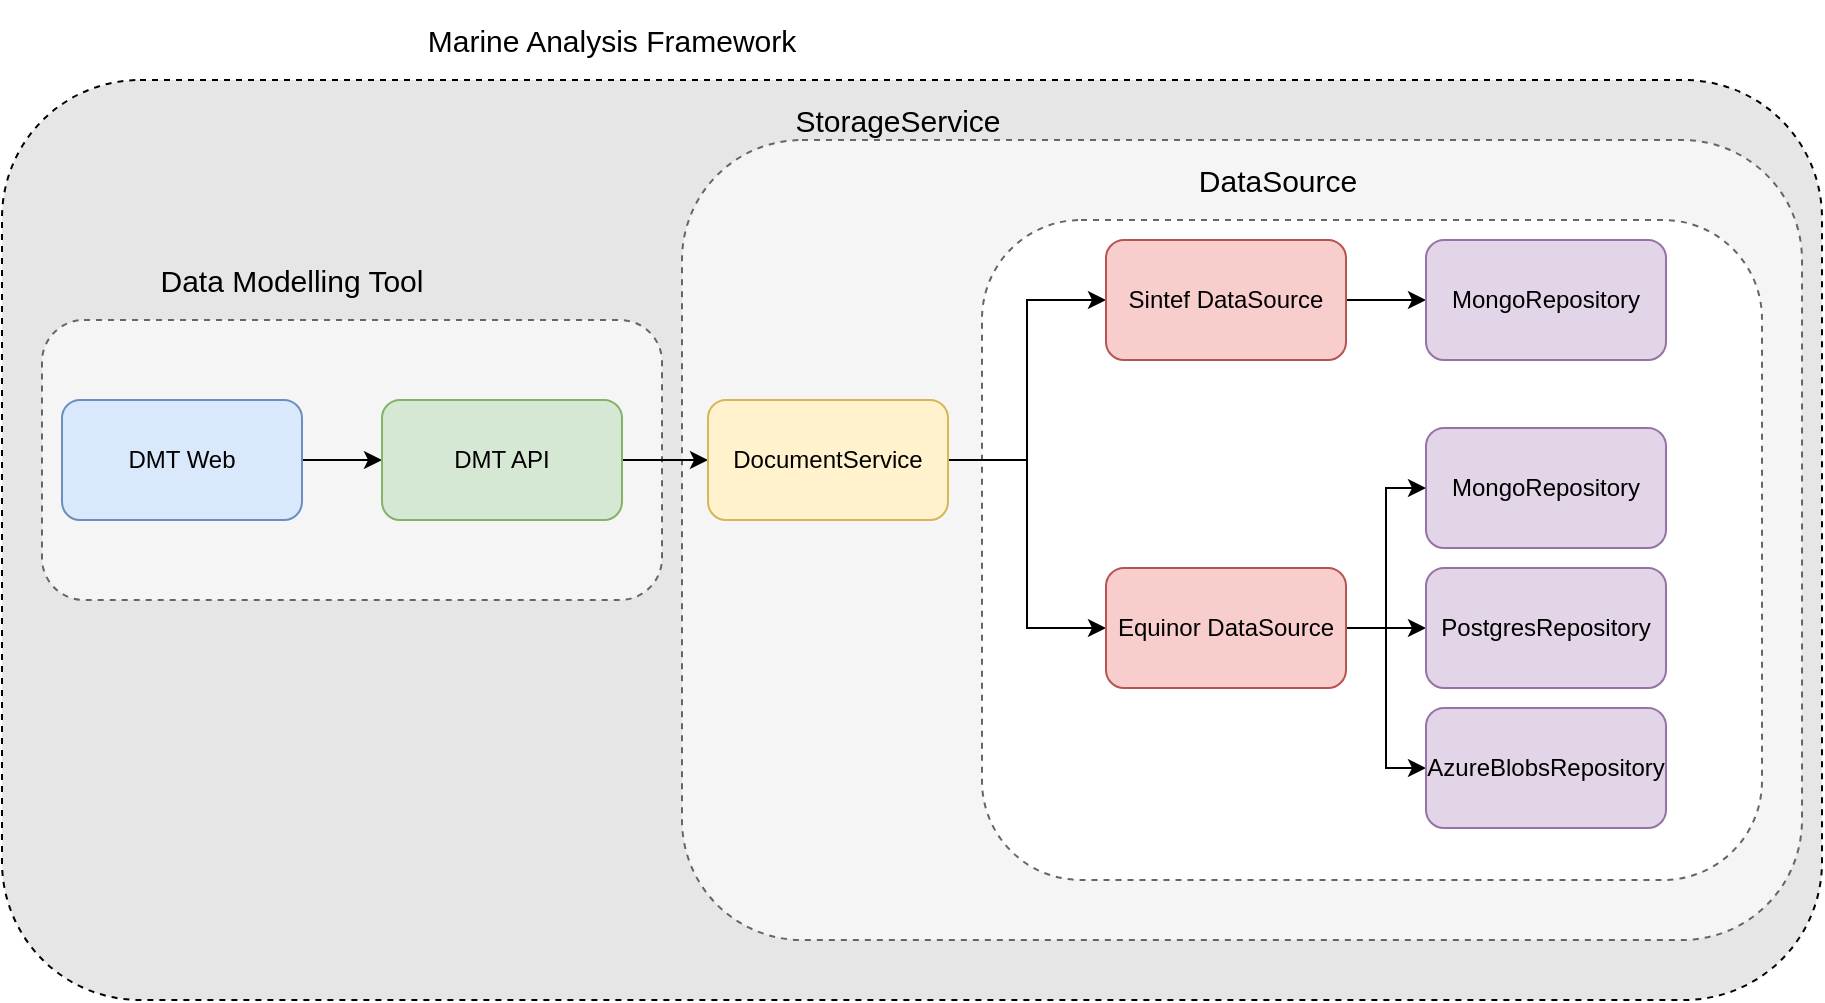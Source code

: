 <mxfile version="12.7.0" type="device"><diagram id="C5RBs43oDa-KdzZeNtuy" name="Page-1"><mxGraphModel dx="1224" dy="2012" grid="1" gridSize="10" guides="1" tooltips="1" connect="1" arrows="1" fold="1" page="1" pageScale="1" pageWidth="827" pageHeight="1169" math="0" shadow="0"><root><mxCell id="WIyWlLk6GJQsqaUBKTNV-0"/><mxCell id="WIyWlLk6GJQsqaUBKTNV-1" parent="WIyWlLk6GJQsqaUBKTNV-0"/><mxCell id="pStpsc3v8MqVpBUnKmkZ-23" value="" style="rounded=1;whiteSpace=wrap;html=1;dashed=1;fontSize=15;fillColor=#E6E6E6;" parent="WIyWlLk6GJQsqaUBKTNV-1" vertex="1"><mxGeometry y="10" width="910" height="460" as="geometry"/></mxCell><mxCell id="pStpsc3v8MqVpBUnKmkZ-17" value="" style="rounded=1;whiteSpace=wrap;html=1;align=center;dashed=1;fillColor=#f5f5f5;strokeColor=#666666;fontColor=#333333;" parent="WIyWlLk6GJQsqaUBKTNV-1" vertex="1"><mxGeometry x="340" y="40" width="560" height="400" as="geometry"/></mxCell><mxCell id="v3E4xxwWkrJhAEm5WZ4c-0" value="" style="rounded=1;whiteSpace=wrap;html=1;align=center;dashed=1;fillColor=#FFFFFF;strokeColor=#666666;fontColor=#333333;" vertex="1" parent="WIyWlLk6GJQsqaUBKTNV-1"><mxGeometry x="490" y="80" width="390" height="330" as="geometry"/></mxCell><mxCell id="pStpsc3v8MqVpBUnKmkZ-20" value="" style="rounded=1;whiteSpace=wrap;html=1;dashed=1;fontSize=15;fillColor=#f5f5f5;strokeColor=#666666;fontColor=#333333;" parent="WIyWlLk6GJQsqaUBKTNV-1" vertex="1"><mxGeometry x="20" y="130" width="310" height="140" as="geometry"/></mxCell><mxCell id="pStpsc3v8MqVpBUnKmkZ-5" style="edgeStyle=orthogonalEdgeStyle;rounded=0;orthogonalLoop=1;jettySize=auto;html=1;exitX=1;exitY=0.5;exitDx=0;exitDy=0;entryX=0;entryY=0.5;entryDx=0;entryDy=0;" parent="WIyWlLk6GJQsqaUBKTNV-1" source="pStpsc3v8MqVpBUnKmkZ-0" target="pStpsc3v8MqVpBUnKmkZ-1" edge="1"><mxGeometry relative="1" as="geometry"/></mxCell><mxCell id="pStpsc3v8MqVpBUnKmkZ-0" value="DMT Web" style="rounded=1;whiteSpace=wrap;html=1;fillColor=#dae8fc;strokeColor=#6c8ebf;" parent="WIyWlLk6GJQsqaUBKTNV-1" vertex="1"><mxGeometry x="30" y="170" width="120" height="60" as="geometry"/></mxCell><mxCell id="pStpsc3v8MqVpBUnKmkZ-6" style="edgeStyle=orthogonalEdgeStyle;rounded=0;orthogonalLoop=1;jettySize=auto;html=1;exitX=1;exitY=0.5;exitDx=0;exitDy=0;entryX=0;entryY=0.5;entryDx=0;entryDy=0;" parent="WIyWlLk6GJQsqaUBKTNV-1" source="pStpsc3v8MqVpBUnKmkZ-1" target="pStpsc3v8MqVpBUnKmkZ-2" edge="1"><mxGeometry relative="1" as="geometry"/></mxCell><mxCell id="pStpsc3v8MqVpBUnKmkZ-1" value="DMT API" style="rounded=1;whiteSpace=wrap;html=1;fillColor=#d5e8d4;strokeColor=#82b366;" parent="WIyWlLk6GJQsqaUBKTNV-1" vertex="1"><mxGeometry x="190" y="170" width="120" height="60" as="geometry"/></mxCell><mxCell id="pStpsc3v8MqVpBUnKmkZ-7" style="edgeStyle=orthogonalEdgeStyle;rounded=0;orthogonalLoop=1;jettySize=auto;html=1;exitX=1;exitY=0.5;exitDx=0;exitDy=0;entryX=0;entryY=0.5;entryDx=0;entryDy=0;" parent="WIyWlLk6GJQsqaUBKTNV-1" source="pStpsc3v8MqVpBUnKmkZ-2" target="pStpsc3v8MqVpBUnKmkZ-4" edge="1"><mxGeometry relative="1" as="geometry"><mxPoint x="495" y="200" as="sourcePoint"/></mxGeometry></mxCell><mxCell id="pStpsc3v8MqVpBUnKmkZ-9" style="edgeStyle=orthogonalEdgeStyle;rounded=0;orthogonalLoop=1;jettySize=auto;html=1;exitX=1;exitY=0.5;exitDx=0;exitDy=0;entryX=0;entryY=0.5;entryDx=0;entryDy=0;" parent="WIyWlLk6GJQsqaUBKTNV-1" source="pStpsc3v8MqVpBUnKmkZ-2" target="pStpsc3v8MqVpBUnKmkZ-8" edge="1"><mxGeometry relative="1" as="geometry"><mxPoint x="495" y="200" as="sourcePoint"/></mxGeometry></mxCell><mxCell id="pStpsc3v8MqVpBUnKmkZ-2" value="DocumentService" style="rounded=1;whiteSpace=wrap;html=1;fillColor=#fff2cc;strokeColor=#d6b656;" parent="WIyWlLk6GJQsqaUBKTNV-1" vertex="1"><mxGeometry x="353" y="170" width="120" height="60" as="geometry"/></mxCell><mxCell id="pStpsc3v8MqVpBUnKmkZ-3" value="MongoRepository" style="rounded=1;whiteSpace=wrap;html=1;fillColor=#e1d5e7;strokeColor=#9673a6;" parent="WIyWlLk6GJQsqaUBKTNV-1" vertex="1"><mxGeometry x="712" y="184" width="120" height="60" as="geometry"/></mxCell><mxCell id="pStpsc3v8MqVpBUnKmkZ-13" style="edgeStyle=orthogonalEdgeStyle;rounded=0;orthogonalLoop=1;jettySize=auto;html=1;exitX=1;exitY=0.5;exitDx=0;exitDy=0;entryX=0;entryY=0.5;entryDx=0;entryDy=0;" parent="WIyWlLk6GJQsqaUBKTNV-1" source="pStpsc3v8MqVpBUnKmkZ-4" target="pStpsc3v8MqVpBUnKmkZ-12" edge="1"><mxGeometry relative="1" as="geometry"/></mxCell><mxCell id="pStpsc3v8MqVpBUnKmkZ-4" value="Sintef DataSource" style="rounded=1;whiteSpace=wrap;html=1;fillColor=#f8cecc;strokeColor=#b85450;" parent="WIyWlLk6GJQsqaUBKTNV-1" vertex="1"><mxGeometry x="552" y="90" width="120" height="60" as="geometry"/></mxCell><mxCell id="pStpsc3v8MqVpBUnKmkZ-14" style="edgeStyle=orthogonalEdgeStyle;rounded=0;orthogonalLoop=1;jettySize=auto;html=1;exitX=1;exitY=0.5;exitDx=0;exitDy=0;entryX=0;entryY=0.5;entryDx=0;entryDy=0;" parent="WIyWlLk6GJQsqaUBKTNV-1" source="pStpsc3v8MqVpBUnKmkZ-8" target="pStpsc3v8MqVpBUnKmkZ-10" edge="1"><mxGeometry relative="1" as="geometry"/></mxCell><mxCell id="pStpsc3v8MqVpBUnKmkZ-15" style="edgeStyle=orthogonalEdgeStyle;rounded=0;orthogonalLoop=1;jettySize=auto;html=1;exitX=1;exitY=0.5;exitDx=0;exitDy=0;entryX=0;entryY=0.5;entryDx=0;entryDy=0;" parent="WIyWlLk6GJQsqaUBKTNV-1" source="pStpsc3v8MqVpBUnKmkZ-8" target="pStpsc3v8MqVpBUnKmkZ-3" edge="1"><mxGeometry relative="1" as="geometry"/></mxCell><mxCell id="pStpsc3v8MqVpBUnKmkZ-16" style="edgeStyle=orthogonalEdgeStyle;rounded=0;orthogonalLoop=1;jettySize=auto;html=1;exitX=1;exitY=0.5;exitDx=0;exitDy=0;entryX=0;entryY=0.5;entryDx=0;entryDy=0;" parent="WIyWlLk6GJQsqaUBKTNV-1" source="pStpsc3v8MqVpBUnKmkZ-8" target="pStpsc3v8MqVpBUnKmkZ-11" edge="1"><mxGeometry relative="1" as="geometry"/></mxCell><mxCell id="pStpsc3v8MqVpBUnKmkZ-8" value="Equinor DataSource" style="rounded=1;whiteSpace=wrap;html=1;fillColor=#f8cecc;strokeColor=#b85450;" parent="WIyWlLk6GJQsqaUBKTNV-1" vertex="1"><mxGeometry x="552" y="254" width="120" height="60" as="geometry"/></mxCell><mxCell id="pStpsc3v8MqVpBUnKmkZ-10" value="PostgresRepository" style="rounded=1;whiteSpace=wrap;html=1;fillColor=#e1d5e7;strokeColor=#9673a6;" parent="WIyWlLk6GJQsqaUBKTNV-1" vertex="1"><mxGeometry x="712" y="254" width="120" height="60" as="geometry"/></mxCell><mxCell id="pStpsc3v8MqVpBUnKmkZ-11" value="AzureBlobsRepository" style="rounded=1;whiteSpace=wrap;html=1;fillColor=#e1d5e7;strokeColor=#9673a6;" parent="WIyWlLk6GJQsqaUBKTNV-1" vertex="1"><mxGeometry x="712" y="324" width="120" height="60" as="geometry"/></mxCell><mxCell id="pStpsc3v8MqVpBUnKmkZ-12" value="MongoRepository" style="rounded=1;whiteSpace=wrap;html=1;fillColor=#e1d5e7;strokeColor=#9673a6;" parent="WIyWlLk6GJQsqaUBKTNV-1" vertex="1"><mxGeometry x="712" y="90" width="120" height="60" as="geometry"/></mxCell><mxCell id="pStpsc3v8MqVpBUnKmkZ-19" value="StorageService" style="text;html=1;strokeColor=none;fillColor=none;align=center;verticalAlign=middle;whiteSpace=wrap;rounded=0;fontStyle=0;fontSize=15;" parent="WIyWlLk6GJQsqaUBKTNV-1" vertex="1"><mxGeometry x="353" y="10" width="190" height="40" as="geometry"/></mxCell><mxCell id="pStpsc3v8MqVpBUnKmkZ-21" value="Data Modelling Tool" style="text;html=1;strokeColor=none;fillColor=none;align=center;verticalAlign=middle;whiteSpace=wrap;rounded=0;fontStyle=0;fontSize=15;" parent="WIyWlLk6GJQsqaUBKTNV-1" vertex="1"><mxGeometry x="50" y="90" width="190" height="40" as="geometry"/></mxCell><mxCell id="pStpsc3v8MqVpBUnKmkZ-24" value="Marine Analysis Framework" style="text;html=1;strokeColor=none;fillColor=none;align=center;verticalAlign=middle;whiteSpace=wrap;rounded=0;fontStyle=0;fontSize=15;" parent="WIyWlLk6GJQsqaUBKTNV-1" vertex="1"><mxGeometry x="210" y="-30" width="190" height="40" as="geometry"/></mxCell><mxCell id="v3E4xxwWkrJhAEm5WZ4c-1" value="DataSource" style="text;html=1;strokeColor=none;fillColor=none;align=center;verticalAlign=middle;whiteSpace=wrap;rounded=0;fontStyle=0;fontSize=15;" vertex="1" parent="WIyWlLk6GJQsqaUBKTNV-1"><mxGeometry x="543" y="40" width="190" height="40" as="geometry"/></mxCell></root></mxGraphModel></diagram></mxfile>